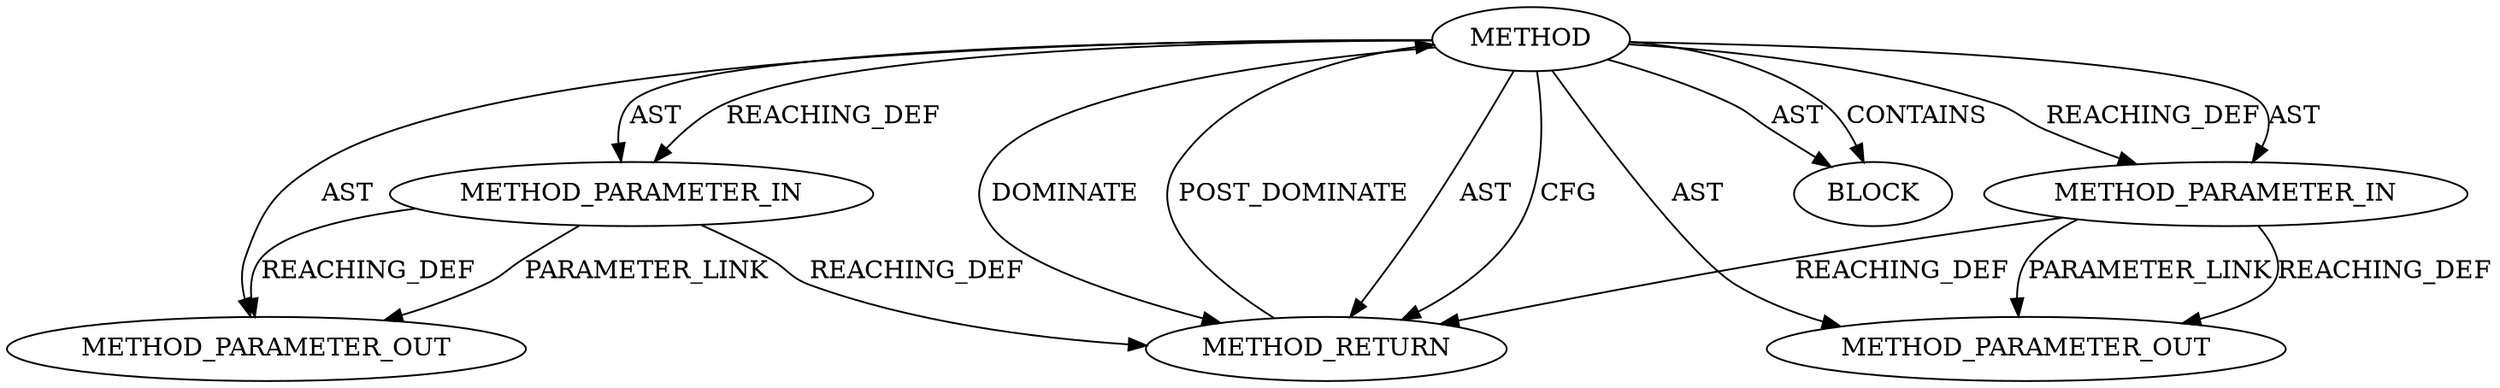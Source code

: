 digraph {
  27413 [label=METHOD_PARAMETER_OUT ORDER=2 CODE="p2" IS_VARIADIC=false TYPE_FULL_NAME="ANY" EVALUATION_STRATEGY="BY_VALUE" INDEX=2 NAME="p2"]
  26008 [label=METHOD AST_PARENT_TYPE="NAMESPACE_BLOCK" AST_PARENT_FULL_NAME="<global>" ORDER=0 CODE="<empty>" FULL_NAME="s2n" IS_EXTERNAL=true FILENAME="<empty>" SIGNATURE="" NAME="s2n"]
  27412 [label=METHOD_PARAMETER_OUT ORDER=1 CODE="p1" IS_VARIADIC=false TYPE_FULL_NAME="ANY" EVALUATION_STRATEGY="BY_VALUE" INDEX=1 NAME="p1"]
  26009 [label=METHOD_PARAMETER_IN ORDER=1 CODE="p1" IS_VARIADIC=false TYPE_FULL_NAME="ANY" EVALUATION_STRATEGY="BY_VALUE" INDEX=1 NAME="p1"]
  26012 [label=METHOD_RETURN ORDER=2 CODE="RET" TYPE_FULL_NAME="ANY" EVALUATION_STRATEGY="BY_VALUE"]
  26010 [label=METHOD_PARAMETER_IN ORDER=2 CODE="p2" IS_VARIADIC=false TYPE_FULL_NAME="ANY" EVALUATION_STRATEGY="BY_VALUE" INDEX=2 NAME="p2"]
  26011 [label=BLOCK ORDER=1 ARGUMENT_INDEX=1 CODE="<empty>" TYPE_FULL_NAME="ANY"]
  26008 -> 27413 [label=AST ]
  26008 -> 26011 [label=AST ]
  26010 -> 26012 [label=REACHING_DEF VARIABLE="p2"]
  26008 -> 26011 [label=CONTAINS ]
  26009 -> 27412 [label=PARAMETER_LINK ]
  26008 -> 26012 [label=DOMINATE ]
  26008 -> 27412 [label=AST ]
  26008 -> 26012 [label=AST ]
  26010 -> 27413 [label=PARAMETER_LINK ]
  26008 -> 26009 [label=REACHING_DEF VARIABLE=""]
  26008 -> 26009 [label=AST ]
  26009 -> 26012 [label=REACHING_DEF VARIABLE="p1"]
  26009 -> 27412 [label=REACHING_DEF VARIABLE="p1"]
  26008 -> 26010 [label=REACHING_DEF VARIABLE=""]
  26008 -> 26012 [label=CFG ]
  26008 -> 26010 [label=AST ]
  26010 -> 27413 [label=REACHING_DEF VARIABLE="p2"]
  26012 -> 26008 [label=POST_DOMINATE ]
}
